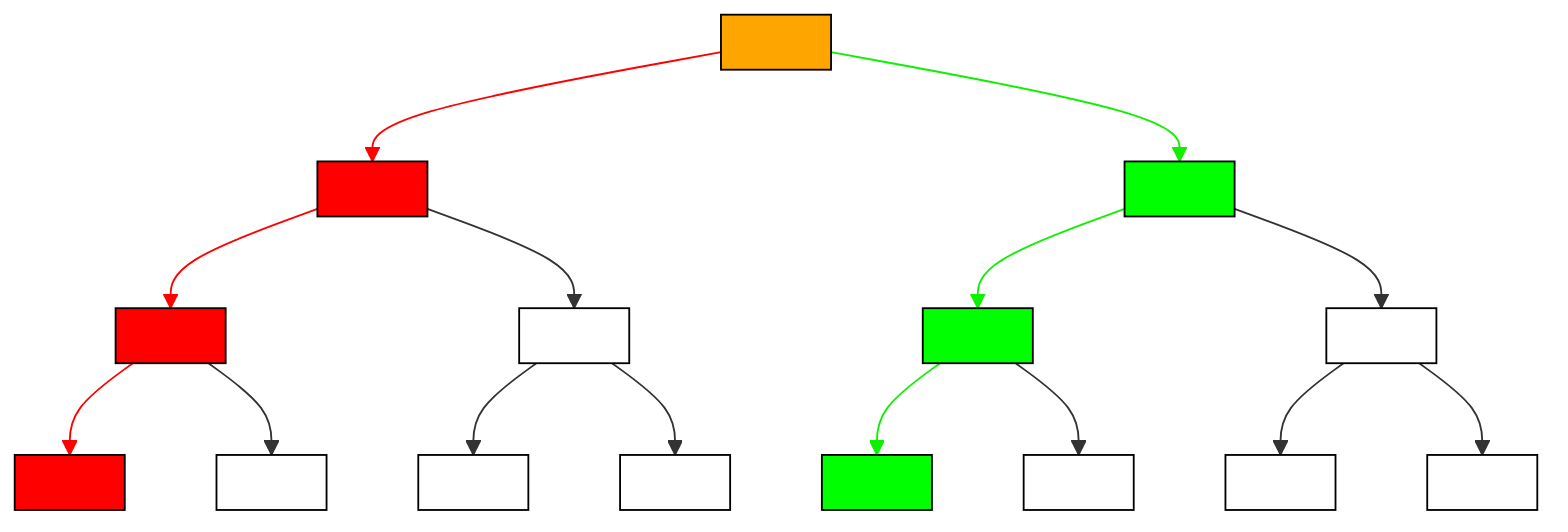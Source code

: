 graph TD

A[ ] --> B[ ]
A[ ] --> C[ ]
B[ ] --> D[ ]
D[ ] --> F[ ]
D[ ] --> G[ ]
B[ ] --> E[ ]
E[ ] --> H[ ]
E[ ] --> I[ ]
C[ ] --> J[ ]
C[ ] --> K[ ]
J[ ] --> L[ ]
J[ ] --> M[ ]
K[ ] --> N[ ]
K[ ] --> O[ ]

classDef white fill:#ffffff,stroke:#000000;
class E,G,H,I,K,M,N,O white;

classDef red fill:#ff0000,stroke:#000000;
class B,D,F red;
linkStyle 3 stroke:#ff0000
linkStyle 2 stroke:#ff0000
linkStyle 0 stroke:#ff0000

classDef green fill:#00ff00,stroke:#000000;
class C,J,L green;
linkStyle 1 stroke:#0ff000
linkStyle 8 stroke:#0ff000
linkStyle 10 stroke:#0ff000

classDef orange fill:#FFA500,stroke:#000000;
class A orange;